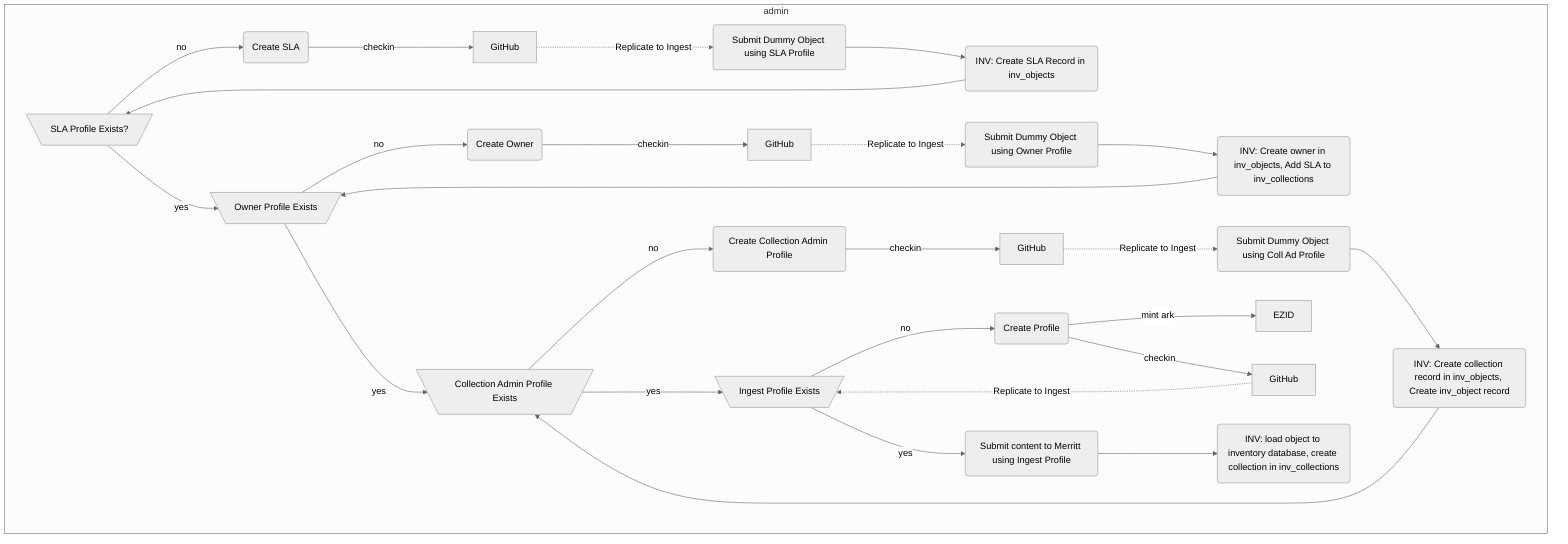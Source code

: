 %%{init: {'theme': 'neutral', 'securityLevel': 'loose'}}%%
graph TD
  subgraph admin
    SLAEX[\SLA Profile Exists?/]
    SLAEX --> |no| CSLA
    CSLA(Create SLA)
    CSLA --> |checkin| GHSLA 
    GHSLA[GitHub] -.-> |Replicate to Ingest| SUBSLA
    SUBSLA(Submit Dummy Object using SLA Profile) --> DBSLA
    DBSLA(INV: Create SLA Record in inv_objects) --> SLAEX
    SLAEX --> |yes| OWNEX
    OWNEX[\Owner Profile Exists/]
    OWNEX --> |no| COWN
    COWN(Create Owner)
    COWN --> |checkin| GHOWN
    GHOWN[GitHub] -.-> |Replicate to Ingest| SUBOWN
    SUBOWN(Submit Dummy Object using Owner Profile) --> DBOWN
    DBOWN(INV: Create owner in inv_objects, Add SLA to inv_collections) --> OWNEX
    OWNEX --> |yes| COLLEX
    COLLEX[\Collection Admin Profile Exists/]
    COLLEX --> |no| CCOLL
    CCOLL(Create Collection Admin Profile)
    CCOLL --> |checkin| GHCOLL
    GHCOLL[GitHub] -.-> |Replicate to Ingest| SUBCOLL
    SUBCOLL(Submit Dummy Object using Coll Ad Profile) --> DBCOLL
    DBCOLL(INV: Create collection record in inv_objects, Create inv_object record) --> COLLEX
    COLLEX --> |yes| PROFEX
    PROFEX[\Ingest Profile Exists/]
    PROFEX --> |no| CPROF
    CPROF(Create Profile)
    CPROF --> |mint ark| EZID
    CPROF --> |checkin| GHPROF
    GHPROF[GitHub] -.-> |Replicate to Ingest| PROFEX
    PROFEX --> |yes| SUBITEM
    SUBITEM(Submit content to Merritt using Ingest Profile)
    SUBITEM --> DBITEM
    DBITEM(INV: load object to inventory database, create collection in inv_collections)
  end